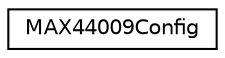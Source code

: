 digraph "Graphical Class Hierarchy"
{
  edge [fontname="Helvetica",fontsize="10",labelfontname="Helvetica",labelfontsize="10"];
  node [fontname="Helvetica",fontsize="10",shape=record];
  rankdir="LR";
  Node1 [label="MAX44009Config",height=0.2,width=0.4,color="black", fillcolor="white", style="filled",URL="$class_m_a_x44009_config.html",tooltip="A configuration container for the MAX44009 Sensor. All its configuration values are stored an held in..."];
}
